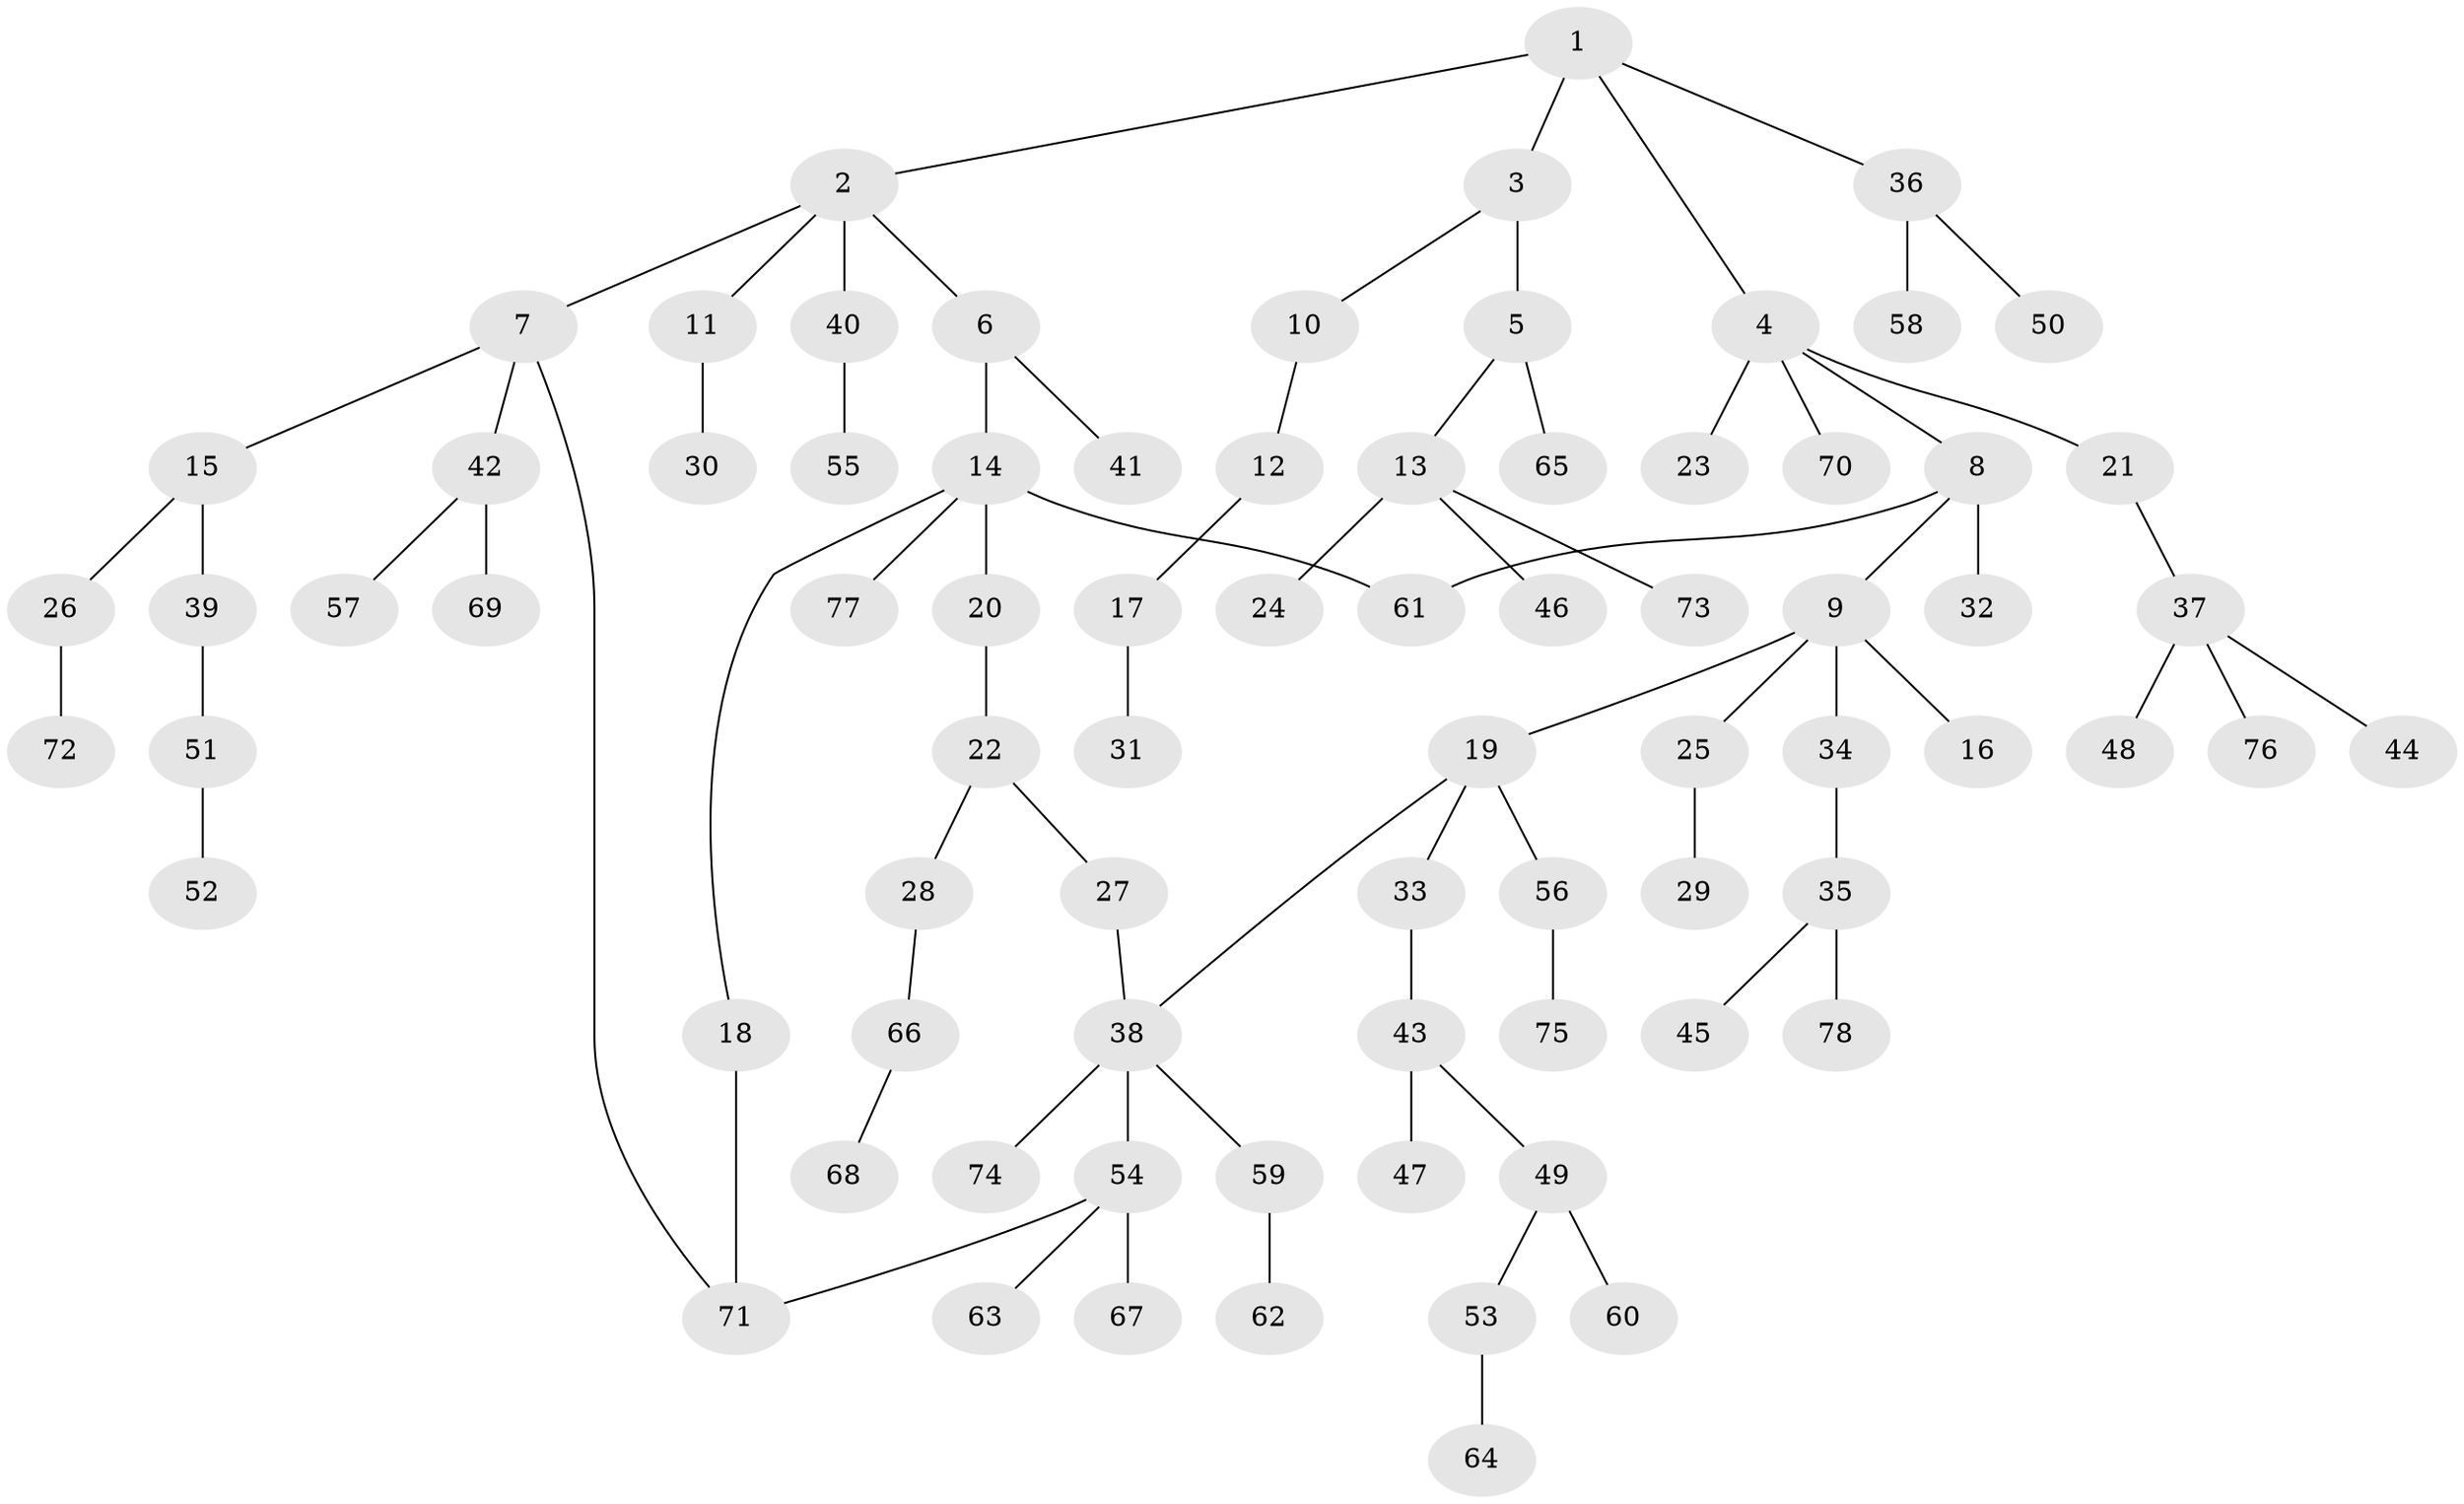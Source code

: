 // coarse degree distribution, {2: 0.2037037037037037, 4: 0.07407407407407407, 1: 0.5185185185185185, 3: 0.1111111111111111, 5: 0.07407407407407407, 10: 0.018518518518518517}
// Generated by graph-tools (version 1.1) at 2025/45/03/04/25 21:45:36]
// undirected, 78 vertices, 81 edges
graph export_dot {
graph [start="1"]
  node [color=gray90,style=filled];
  1;
  2;
  3;
  4;
  5;
  6;
  7;
  8;
  9;
  10;
  11;
  12;
  13;
  14;
  15;
  16;
  17;
  18;
  19;
  20;
  21;
  22;
  23;
  24;
  25;
  26;
  27;
  28;
  29;
  30;
  31;
  32;
  33;
  34;
  35;
  36;
  37;
  38;
  39;
  40;
  41;
  42;
  43;
  44;
  45;
  46;
  47;
  48;
  49;
  50;
  51;
  52;
  53;
  54;
  55;
  56;
  57;
  58;
  59;
  60;
  61;
  62;
  63;
  64;
  65;
  66;
  67;
  68;
  69;
  70;
  71;
  72;
  73;
  74;
  75;
  76;
  77;
  78;
  1 -- 2;
  1 -- 3;
  1 -- 4;
  1 -- 36;
  2 -- 6;
  2 -- 7;
  2 -- 11;
  2 -- 40;
  3 -- 5;
  3 -- 10;
  4 -- 8;
  4 -- 21;
  4 -- 23;
  4 -- 70;
  5 -- 13;
  5 -- 65;
  6 -- 14;
  6 -- 41;
  7 -- 15;
  7 -- 42;
  7 -- 71;
  8 -- 9;
  8 -- 32;
  8 -- 61;
  9 -- 16;
  9 -- 19;
  9 -- 25;
  9 -- 34;
  10 -- 12;
  11 -- 30;
  12 -- 17;
  13 -- 24;
  13 -- 46;
  13 -- 73;
  14 -- 18;
  14 -- 20;
  14 -- 77;
  14 -- 61;
  15 -- 26;
  15 -- 39;
  17 -- 31;
  18 -- 71;
  19 -- 33;
  19 -- 38;
  19 -- 56;
  20 -- 22;
  21 -- 37;
  22 -- 27;
  22 -- 28;
  25 -- 29;
  26 -- 72;
  27 -- 38;
  28 -- 66;
  33 -- 43;
  34 -- 35;
  35 -- 45;
  35 -- 78;
  36 -- 50;
  36 -- 58;
  37 -- 44;
  37 -- 48;
  37 -- 76;
  38 -- 54;
  38 -- 59;
  38 -- 74;
  39 -- 51;
  40 -- 55;
  42 -- 57;
  42 -- 69;
  43 -- 47;
  43 -- 49;
  49 -- 53;
  49 -- 60;
  51 -- 52;
  53 -- 64;
  54 -- 63;
  54 -- 67;
  54 -- 71;
  56 -- 75;
  59 -- 62;
  66 -- 68;
}
